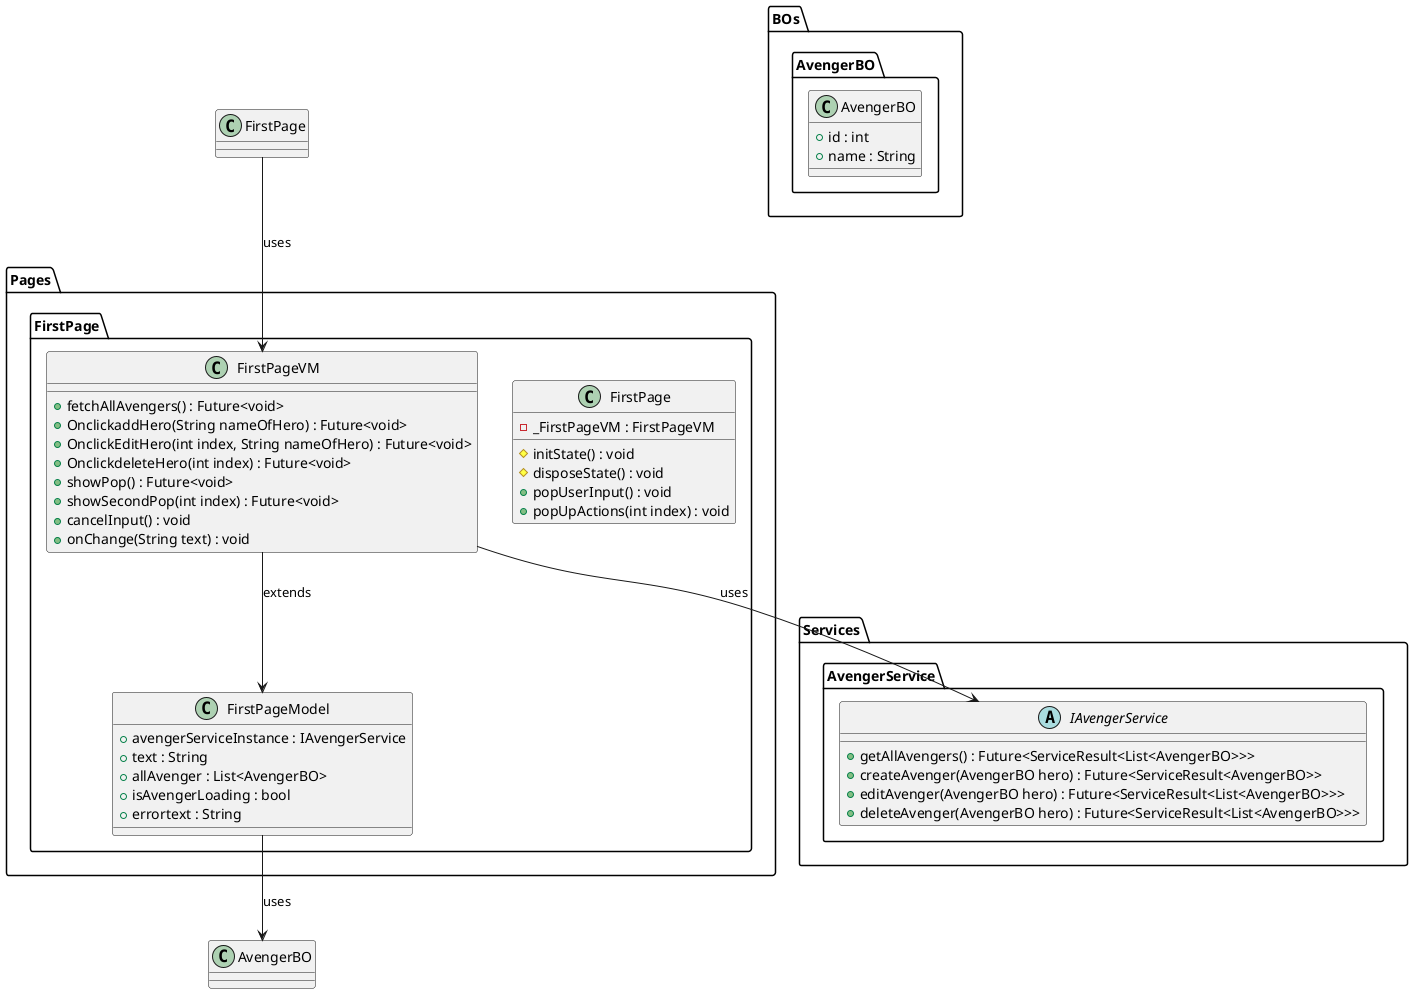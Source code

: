 @startuml First Page Class Diagram
package Pages{
    package FirstPage{
        class FirstPage{
        - _FirstPageVM : FirstPageVM
        # initState() : void 
        # disposeState() : void 
        + popUserInput() : void 
        + popUpActions(int index) : void
    }
    class FirstPageVM{
        + fetchAllAvengers() : Future<void>
        + OnclickaddHero(String nameOfHero) : Future<void>
        + OnclickEditHero(int index, String nameOfHero) : Future<void>
        + OnclickdeleteHero(int index) : Future<void>
        + showPop() : Future<void>
        + showSecondPop(int index) : Future<void>
        + cancelInput() : void
        + onChange(String text) : void
    }
    class FirstPageModel{
        + avengerServiceInstance : IAvengerService
        + text : String
        + allAvenger : List<AvengerBO>
        + isAvengerLoading : bool 
        + errortext : String
    }
}
}
package Services{
    package AvengerService{
        abstract class IAvengerService{
            + getAllAvengers() : Future<ServiceResult<List<AvengerBO>>>
            + createAvenger(AvengerBO hero) : Future<ServiceResult<AvengerBO>>
            + editAvenger(AvengerBO hero) : Future<ServiceResult<List<AvengerBO>>>
            + deleteAvenger(AvengerBO hero) : Future<ServiceResult<List<AvengerBO>>>
        }
    }
}
package BOs{
    package AvengerBO{
        class AvengerBO{
            + id : int
            + name : String
        }
    }
}
FirstPageVM --> FirstPageModel : extends
FirstPage --> FirstPageVM : uses
FirstPageModel --> AvengerBO : uses
FirstPageVM --> IAvengerService : uses
@enduml